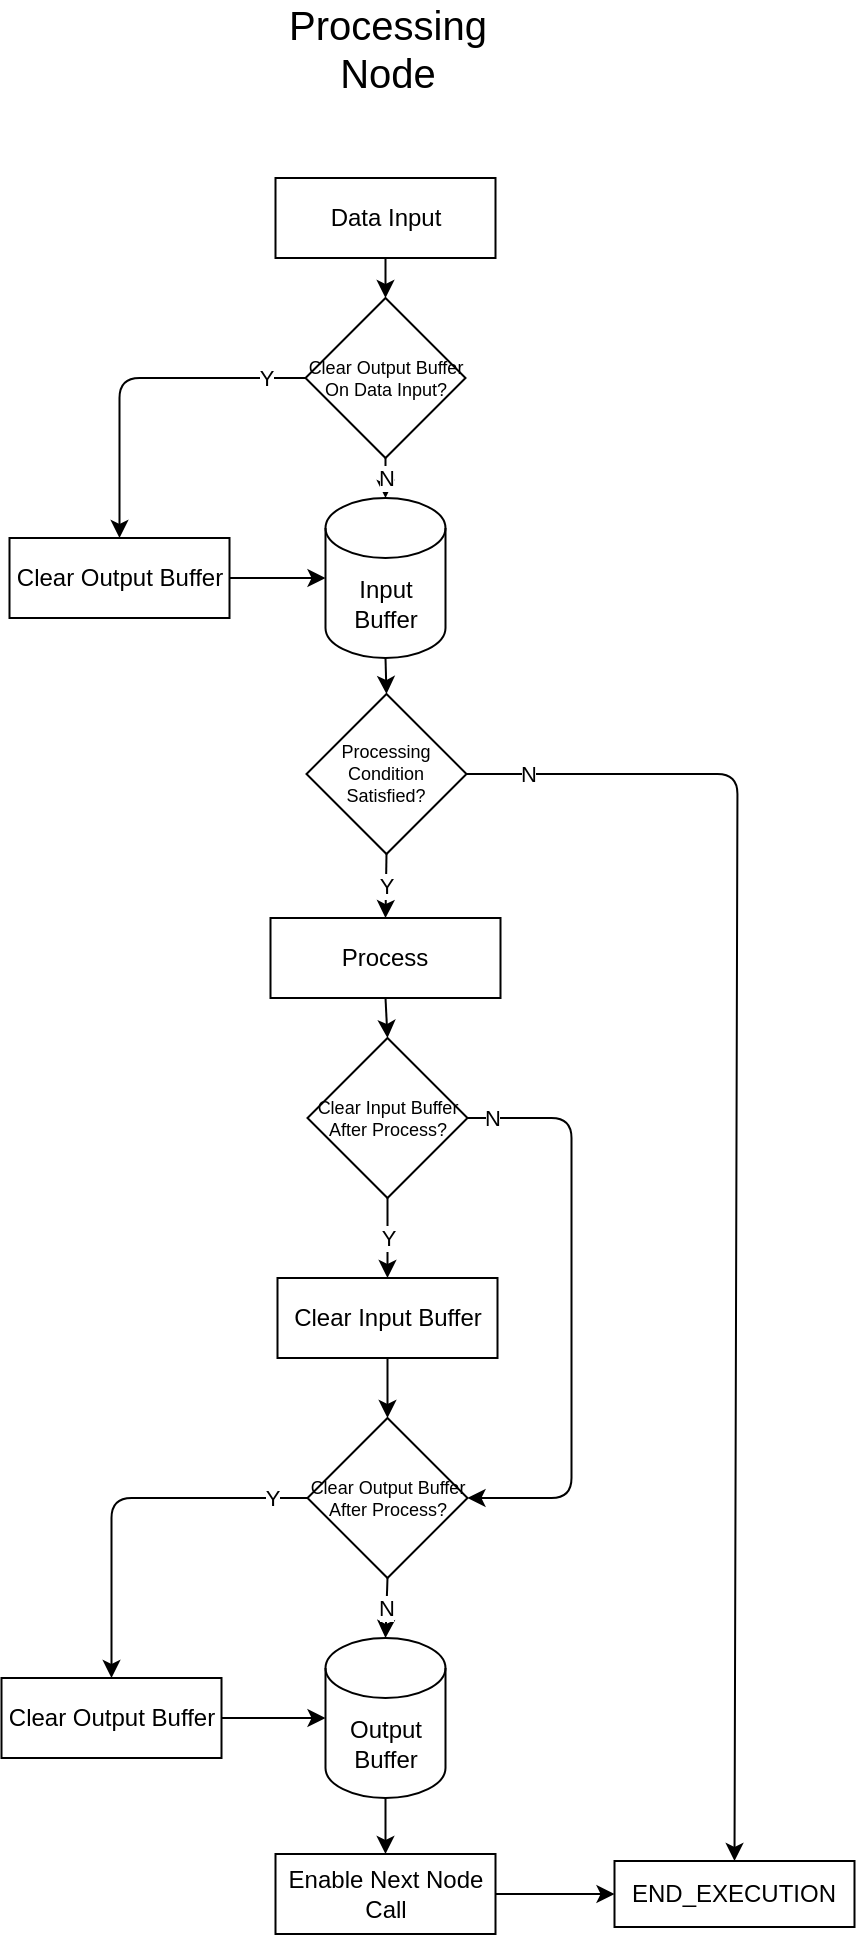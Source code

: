 <mxfile>
    <diagram id="u55IjCWp7O-rch3EZr-v" name="Página-1">
        <mxGraphModel dx="1240" dy="878" grid="1" gridSize="10" guides="1" tooltips="1" connect="1" arrows="1" fold="1" page="1" pageScale="1" pageWidth="827" pageHeight="1169" math="0" shadow="0">
            <root>
                <mxCell id="0"/>
                <mxCell id="1" parent="0"/>
                <mxCell id="125" style="edgeStyle=none;html=1;exitX=0.5;exitY=1;exitDx=0;exitDy=0;entryX=0.5;entryY=0;entryDx=0;entryDy=0;" edge="1" parent="1" source="40" target="124">
                    <mxGeometry relative="1" as="geometry"/>
                </mxCell>
                <mxCell id="40" value="Data Input" style="rounded=0;whiteSpace=wrap;html=1;" parent="1" vertex="1">
                    <mxGeometry x="341.75" y="120" width="110" height="40" as="geometry"/>
                </mxCell>
                <mxCell id="114" value="N" style="edgeStyle=none;html=1;exitX=1;exitY=0.5;exitDx=0;exitDy=0;entryX=0.5;entryY=0;entryDx=0;entryDy=0;fontSize=11;" parent="1" source="42" target="71" edge="1">
                    <mxGeometry x="-0.911" relative="1" as="geometry">
                        <Array as="points">
                            <mxPoint x="572.75" y="418"/>
                        </Array>
                        <mxPoint x="1" as="offset"/>
                    </mxGeometry>
                </mxCell>
                <mxCell id="137" value="Y" style="edgeStyle=none;html=1;exitX=0.5;exitY=1;exitDx=0;exitDy=0;entryX=0.5;entryY=0;entryDx=0;entryDy=0;" edge="1" parent="1" source="42" target="50">
                    <mxGeometry relative="1" as="geometry"/>
                </mxCell>
                <mxCell id="42" value="Processing Condition Satisfied?" style="rhombus;whiteSpace=wrap;html=1;fontSize=9;" parent="1" vertex="1">
                    <mxGeometry x="357.25" y="378" width="80" height="80" as="geometry"/>
                </mxCell>
                <mxCell id="144" style="edgeStyle=none;html=1;exitX=0.5;exitY=1;exitDx=0;exitDy=0;entryX=0.5;entryY=0;entryDx=0;entryDy=0;" edge="1" parent="1" source="50" target="117">
                    <mxGeometry relative="1" as="geometry"/>
                </mxCell>
                <mxCell id="50" value="Process" style="rounded=0;whiteSpace=wrap;html=1;" parent="1" vertex="1">
                    <mxGeometry x="339.25" y="490" width="115" height="40" as="geometry"/>
                </mxCell>
                <mxCell id="71" value="END_EXECUTION" style="rounded=0;whiteSpace=wrap;html=1;" parent="1" vertex="1">
                    <mxGeometry x="511.25" y="961.5" width="120" height="33" as="geometry"/>
                </mxCell>
                <mxCell id="98" style="edgeStyle=none;html=1;exitX=1;exitY=0.5;exitDx=0;exitDy=0;fontSize=10;" parent="1" source="96" target="71" edge="1">
                    <mxGeometry relative="1" as="geometry"/>
                </mxCell>
                <mxCell id="96" value="Enable Next Node Call" style="rounded=0;whiteSpace=wrap;html=1;" parent="1" vertex="1">
                    <mxGeometry x="341.75" y="958" width="110" height="40" as="geometry"/>
                </mxCell>
                <mxCell id="104" value="Processing Node" style="text;html=1;strokeColor=none;fillColor=none;align=center;verticalAlign=middle;whiteSpace=wrap;rounded=0;fontSize=20;" parent="1" vertex="1">
                    <mxGeometry x="367.75" y="40" width="60" height="30" as="geometry"/>
                </mxCell>
                <mxCell id="145" value="Y" style="edgeStyle=none;html=1;exitX=0.5;exitY=1;exitDx=0;exitDy=0;entryX=0.5;entryY=0;entryDx=0;entryDy=0;" edge="1" parent="1" source="117" target="121">
                    <mxGeometry relative="1" as="geometry"/>
                </mxCell>
                <mxCell id="147" value="N" style="edgeStyle=none;html=1;exitX=1;exitY=0.5;exitDx=0;exitDy=0;entryX=1;entryY=0.5;entryDx=0;entryDy=0;" edge="1" parent="1" source="117" target="140">
                    <mxGeometry x="-0.918" relative="1" as="geometry">
                        <Array as="points">
                            <mxPoint x="489.75" y="590"/>
                            <mxPoint x="489.75" y="780"/>
                        </Array>
                        <mxPoint as="offset"/>
                    </mxGeometry>
                </mxCell>
                <mxCell id="117" value="Clear Input Buffer After Process?" style="rhombus;whiteSpace=wrap;html=1;fontSize=9;" vertex="1" parent="1">
                    <mxGeometry x="357.75" y="550" width="80" height="80" as="geometry"/>
                </mxCell>
                <mxCell id="148" style="edgeStyle=none;html=1;exitX=0.5;exitY=1;exitDx=0;exitDy=0;" edge="1" parent="1" source="121" target="140">
                    <mxGeometry relative="1" as="geometry"/>
                </mxCell>
                <mxCell id="121" value="Clear Input Buffer" style="rounded=0;whiteSpace=wrap;html=1;" vertex="1" parent="1">
                    <mxGeometry x="342.75" y="670" width="110" height="40" as="geometry"/>
                </mxCell>
                <mxCell id="129" value="Y" style="edgeStyle=none;html=1;exitX=0;exitY=0.5;exitDx=0;exitDy=0;entryX=0.5;entryY=0;entryDx=0;entryDy=0;" edge="1" parent="1" source="124" target="127">
                    <mxGeometry x="-0.776" relative="1" as="geometry">
                        <Array as="points">
                            <mxPoint x="263.75" y="220"/>
                        </Array>
                        <mxPoint as="offset"/>
                    </mxGeometry>
                </mxCell>
                <mxCell id="152" value="N" style="edgeStyle=none;html=1;exitX=0.5;exitY=1;exitDx=0;exitDy=0;" edge="1" parent="1" source="124" target="151">
                    <mxGeometry relative="1" as="geometry"/>
                </mxCell>
                <mxCell id="124" value="Clear Output Buffer On Data Input?" style="rhombus;whiteSpace=wrap;html=1;fontSize=9;" vertex="1" parent="1">
                    <mxGeometry x="356.75" y="180" width="80" height="80" as="geometry"/>
                </mxCell>
                <mxCell id="153" style="edgeStyle=none;html=1;exitX=1;exitY=0.5;exitDx=0;exitDy=0;entryX=0;entryY=0.5;entryDx=0;entryDy=0;entryPerimeter=0;" edge="1" parent="1" source="127" target="151">
                    <mxGeometry relative="1" as="geometry"/>
                </mxCell>
                <mxCell id="127" value="Clear Output Buffer" style="rounded=0;whiteSpace=wrap;html=1;" vertex="1" parent="1">
                    <mxGeometry x="208.75" y="300" width="110" height="40" as="geometry"/>
                </mxCell>
                <mxCell id="139" value="Y" style="edgeStyle=none;html=1;exitX=0;exitY=0.5;exitDx=0;exitDy=0;entryX=0.5;entryY=0;entryDx=0;entryDy=0;" edge="1" parent="1" source="140" target="141">
                    <mxGeometry x="-0.809" relative="1" as="geometry">
                        <Array as="points">
                            <mxPoint x="259.75" y="780"/>
                        </Array>
                        <mxPoint as="offset"/>
                    </mxGeometry>
                </mxCell>
                <mxCell id="158" value="N" style="edgeStyle=none;html=1;exitX=0.5;exitY=1;exitDx=0;exitDy=0;entryX=0.5;entryY=0;entryDx=0;entryDy=0;entryPerimeter=0;" edge="1" parent="1" source="140" target="156">
                    <mxGeometry relative="1" as="geometry"/>
                </mxCell>
                <mxCell id="140" value="Clear Output Buffer After Process?" style="rhombus;whiteSpace=wrap;html=1;fontSize=9;" vertex="1" parent="1">
                    <mxGeometry x="357.75" y="740" width="80" height="80" as="geometry"/>
                </mxCell>
                <mxCell id="159" style="edgeStyle=none;html=1;exitX=1;exitY=0.5;exitDx=0;exitDy=0;entryX=0;entryY=0.5;entryDx=0;entryDy=0;entryPerimeter=0;" edge="1" parent="1" source="141" target="156">
                    <mxGeometry relative="1" as="geometry"/>
                </mxCell>
                <mxCell id="141" value="Clear Output Buffer" style="rounded=0;whiteSpace=wrap;html=1;" vertex="1" parent="1">
                    <mxGeometry x="204.75" y="870" width="110" height="40" as="geometry"/>
                </mxCell>
                <mxCell id="154" style="edgeStyle=none;html=1;exitX=0.5;exitY=1;exitDx=0;exitDy=0;exitPerimeter=0;entryX=0.5;entryY=0;entryDx=0;entryDy=0;" edge="1" parent="1" source="151" target="42">
                    <mxGeometry relative="1" as="geometry"/>
                </mxCell>
                <mxCell id="151" value="Input Buffer" style="shape=cylinder3;whiteSpace=wrap;html=1;boundedLbl=1;backgroundOutline=1;size=15;" vertex="1" parent="1">
                    <mxGeometry x="366.75" y="280" width="60" height="80" as="geometry"/>
                </mxCell>
                <mxCell id="160" style="edgeStyle=none;html=1;exitX=0.5;exitY=1;exitDx=0;exitDy=0;exitPerimeter=0;entryX=0.5;entryY=0;entryDx=0;entryDy=0;" edge="1" parent="1" source="156" target="96">
                    <mxGeometry relative="1" as="geometry"/>
                </mxCell>
                <mxCell id="156" value="Output Buffer" style="shape=cylinder3;whiteSpace=wrap;html=1;boundedLbl=1;backgroundOutline=1;size=15;" vertex="1" parent="1">
                    <mxGeometry x="366.75" y="850" width="60" height="80" as="geometry"/>
                </mxCell>
            </root>
        </mxGraphModel>
    </diagram>
</mxfile>
